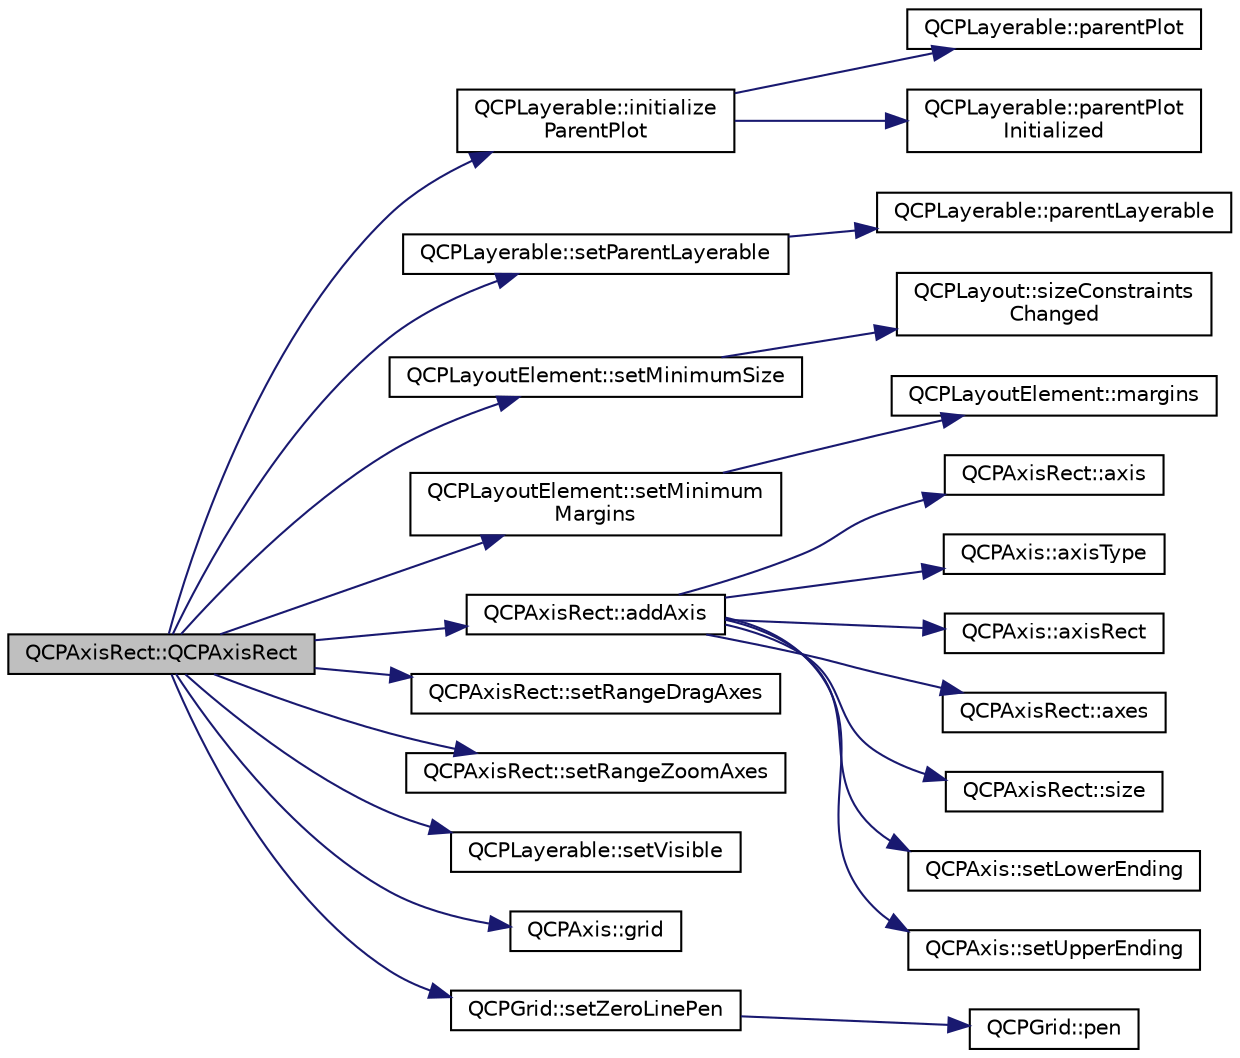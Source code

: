 digraph "QCPAxisRect::QCPAxisRect"
{
  edge [fontname="Helvetica",fontsize="10",labelfontname="Helvetica",labelfontsize="10"];
  node [fontname="Helvetica",fontsize="10",shape=record];
  rankdir="LR";
  Node1 [label="QCPAxisRect::QCPAxisRect",height=0.2,width=0.4,color="black", fillcolor="grey75", style="filled", fontcolor="black"];
  Node1 -> Node2 [color="midnightblue",fontsize="10",style="solid",fontname="Helvetica"];
  Node2 [label="QCPLayerable::initialize\lParentPlot",height=0.2,width=0.4,color="black", fillcolor="white", style="filled",URL="$class_q_c_p_layerable.html#a8cbe5a0c9a5674249982f5ca5f8e02bc"];
  Node2 -> Node3 [color="midnightblue",fontsize="10",style="solid",fontname="Helvetica"];
  Node3 [label="QCPLayerable::parentPlot",height=0.2,width=0.4,color="black", fillcolor="white", style="filled",URL="$class_q_c_p_layerable.html#ab7e0e94461566093d36ffc0f5312b109"];
  Node2 -> Node4 [color="midnightblue",fontsize="10",style="solid",fontname="Helvetica"];
  Node4 [label="QCPLayerable::parentPlot\lInitialized",height=0.2,width=0.4,color="black", fillcolor="white", style="filled",URL="$class_q_c_p_layerable.html#ab20b7dbd8e0249ed61adb9622c427382"];
  Node1 -> Node5 [color="midnightblue",fontsize="10",style="solid",fontname="Helvetica"];
  Node5 [label="QCPLayerable::setParentLayerable",height=0.2,width=0.4,color="black", fillcolor="white", style="filled",URL="$class_q_c_p_layerable.html#aa23c893671f1f6744ac235cf2204cf3a"];
  Node5 -> Node6 [color="midnightblue",fontsize="10",style="solid",fontname="Helvetica"];
  Node6 [label="QCPLayerable::parentLayerable",height=0.2,width=0.4,color="black", fillcolor="white", style="filled",URL="$class_q_c_p_layerable.html#a98d79f5b716d45eac4347befe546d0ec"];
  Node1 -> Node7 [color="midnightblue",fontsize="10",style="solid",fontname="Helvetica"];
  Node7 [label="QCPLayoutElement::setMinimumSize",height=0.2,width=0.4,color="black", fillcolor="white", style="filled",URL="$class_q_c_p_layout_element.html#a5dd29a3c8bc88440c97c06b67be7886b"];
  Node7 -> Node8 [color="midnightblue",fontsize="10",style="solid",fontname="Helvetica"];
  Node8 [label="QCPLayout::sizeConstraints\lChanged",height=0.2,width=0.4,color="black", fillcolor="white", style="filled",URL="$class_q_c_p_layout.html#a6218cd7e5c0e30077c1aeaffe55b6145"];
  Node1 -> Node9 [color="midnightblue",fontsize="10",style="solid",fontname="Helvetica"];
  Node9 [label="QCPLayoutElement::setMinimum\lMargins",height=0.2,width=0.4,color="black", fillcolor="white", style="filled",URL="$class_q_c_p_layout_element.html#a0a8a17abc16b7923159fcc7608f94673"];
  Node9 -> Node10 [color="midnightblue",fontsize="10",style="solid",fontname="Helvetica"];
  Node10 [label="QCPLayoutElement::margins",height=0.2,width=0.4,color="black", fillcolor="white", style="filled",URL="$class_q_c_p_layout_element.html#a85ff977dfcced84eef32d9f819ec9543"];
  Node1 -> Node11 [color="midnightblue",fontsize="10",style="solid",fontname="Helvetica"];
  Node11 [label="QCPAxisRect::addAxis",height=0.2,width=0.4,color="black", fillcolor="white", style="filled",URL="$class_q_c_p_axis_rect.html#a2dc336092ccc57d44a46194c8a23e4f4"];
  Node11 -> Node12 [color="midnightblue",fontsize="10",style="solid",fontname="Helvetica"];
  Node12 [label="QCPAxisRect::axis",height=0.2,width=0.4,color="black", fillcolor="white", style="filled",URL="$class_q_c_p_axis_rect.html#a560de44e47a4af0f86c59102a094b1e4"];
  Node11 -> Node13 [color="midnightblue",fontsize="10",style="solid",fontname="Helvetica"];
  Node13 [label="QCPAxis::axisType",height=0.2,width=0.4,color="black", fillcolor="white", style="filled",URL="$class_q_c_p_axis.html#a593c37bf6aa4990326dc09e24f45db7f"];
  Node11 -> Node14 [color="midnightblue",fontsize="10",style="solid",fontname="Helvetica"];
  Node14 [label="QCPAxis::axisRect",height=0.2,width=0.4,color="black", fillcolor="white", style="filled",URL="$class_q_c_p_axis.html#aada3102af43b029e3879bcbf2bddfabb"];
  Node11 -> Node15 [color="midnightblue",fontsize="10",style="solid",fontname="Helvetica"];
  Node15 [label="QCPAxisRect::axes",height=0.2,width=0.4,color="black", fillcolor="white", style="filled",URL="$class_q_c_p_axis_rect.html#a18dcdc0dd6c7520bc9f3d15a7a3feec2"];
  Node11 -> Node16 [color="midnightblue",fontsize="10",style="solid",fontname="Helvetica"];
  Node16 [label="QCPAxisRect::size",height=0.2,width=0.4,color="black", fillcolor="white", style="filled",URL="$class_q_c_p_axis_rect.html#a871b9fe49e92b39a3cbe29a59e458536"];
  Node11 -> Node17 [color="midnightblue",fontsize="10",style="solid",fontname="Helvetica"];
  Node17 [label="QCPAxis::setLowerEnding",height=0.2,width=0.4,color="black", fillcolor="white", style="filled",URL="$class_q_c_p_axis.html#a08af1c72db9ae4dc8cb8a973d44405ab"];
  Node11 -> Node18 [color="midnightblue",fontsize="10",style="solid",fontname="Helvetica"];
  Node18 [label="QCPAxis::setUpperEnding",height=0.2,width=0.4,color="black", fillcolor="white", style="filled",URL="$class_q_c_p_axis.html#a69119b892fc306f651763596685aa377"];
  Node1 -> Node19 [color="midnightblue",fontsize="10",style="solid",fontname="Helvetica"];
  Node19 [label="QCPAxisRect::setRangeDragAxes",height=0.2,width=0.4,color="black", fillcolor="white", style="filled",URL="$class_q_c_p_axis_rect.html#a648cce336bd99daac4a5ca3e5743775d"];
  Node1 -> Node20 [color="midnightblue",fontsize="10",style="solid",fontname="Helvetica"];
  Node20 [label="QCPAxisRect::setRangeZoomAxes",height=0.2,width=0.4,color="black", fillcolor="white", style="filled",URL="$class_q_c_p_axis_rect.html#a9442cca2aa358405f39a64d51eca13d2"];
  Node1 -> Node21 [color="midnightblue",fontsize="10",style="solid",fontname="Helvetica"];
  Node21 [label="QCPLayerable::setVisible",height=0.2,width=0.4,color="black", fillcolor="white", style="filled",URL="$class_q_c_p_layerable.html#a3bed99ddc396b48ce3ebfdc0418744f8"];
  Node1 -> Node22 [color="midnightblue",fontsize="10",style="solid",fontname="Helvetica"];
  Node22 [label="QCPAxis::grid",height=0.2,width=0.4,color="black", fillcolor="white", style="filled",URL="$class_q_c_p_axis.html#ac4fb913cce3072b5e75a4635e0f6cd04"];
  Node1 -> Node23 [color="midnightblue",fontsize="10",style="solid",fontname="Helvetica"];
  Node23 [label="QCPGrid::setZeroLinePen",height=0.2,width=0.4,color="black", fillcolor="white", style="filled",URL="$class_q_c_p_grid.html#a209f40fdb252397b418b82d3494d8ea0"];
  Node23 -> Node24 [color="midnightblue",fontsize="10",style="solid",fontname="Helvetica"];
  Node24 [label="QCPGrid::pen",height=0.2,width=0.4,color="black", fillcolor="white", style="filled",URL="$class_q_c_p_grid.html#aca20b67548e3ae31fd02e6398ffd6cb9"];
}
